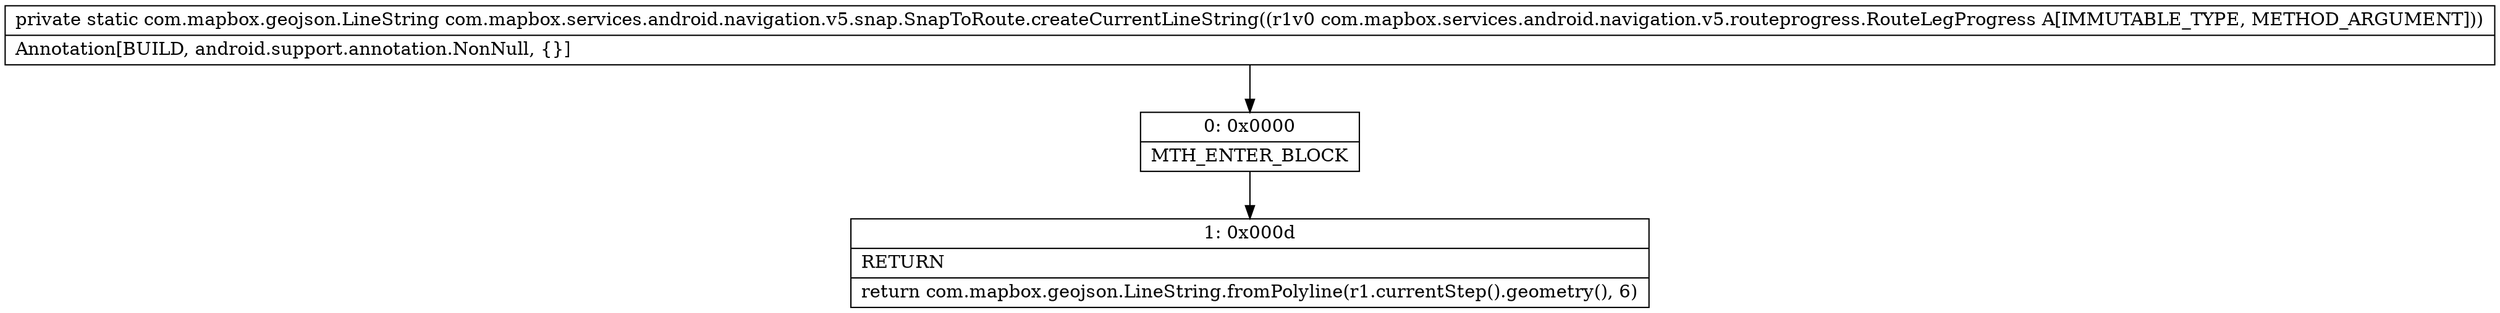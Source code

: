 digraph "CFG forcom.mapbox.services.android.navigation.v5.snap.SnapToRoute.createCurrentLineString(Lcom\/mapbox\/services\/android\/navigation\/v5\/routeprogress\/RouteLegProgress;)Lcom\/mapbox\/geojson\/LineString;" {
Node_0 [shape=record,label="{0\:\ 0x0000|MTH_ENTER_BLOCK\l}"];
Node_1 [shape=record,label="{1\:\ 0x000d|RETURN\l|return com.mapbox.geojson.LineString.fromPolyline(r1.currentStep().geometry(), 6)\l}"];
MethodNode[shape=record,label="{private static com.mapbox.geojson.LineString com.mapbox.services.android.navigation.v5.snap.SnapToRoute.createCurrentLineString((r1v0 com.mapbox.services.android.navigation.v5.routeprogress.RouteLegProgress A[IMMUTABLE_TYPE, METHOD_ARGUMENT]))  | Annotation[BUILD, android.support.annotation.NonNull, \{\}]\l}"];
MethodNode -> Node_0;
Node_0 -> Node_1;
}

